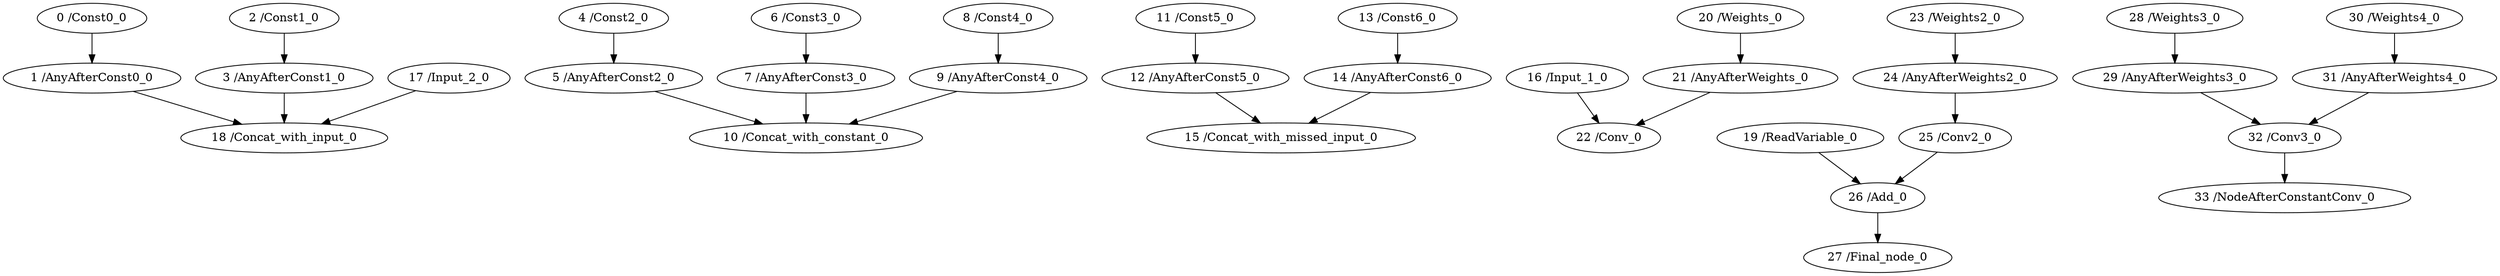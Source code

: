 strict digraph  {
"0 /Const0_0" [id=0, type=Const0];
"1 /AnyAfterConst0_0" [id=1, type=AnyAfterConst0];
"2 /Const1_0" [id=2, type=Const1];
"3 /AnyAfterConst1_0" [id=3, type=AnyAfterConst1];
"4 /Const2_0" [id=4, type=Const2];
"5 /AnyAfterConst2_0" [id=5, type=AnyAfterConst2];
"6 /Const3_0" [id=6, type=Const3];
"7 /AnyAfterConst3_0" [id=7, type=AnyAfterConst3];
"8 /Const4_0" [id=8, type=Const4];
"9 /AnyAfterConst4_0" [id=9, type=AnyAfterConst4];
"10 /Concat_with_constant_0" [id=10, type=Concat_with_constant];
"11 /Const5_0" [id=11, type=Const5];
"12 /AnyAfterConst5_0" [id=12, type=AnyAfterConst5];
"13 /Const6_0" [id=13, type=Const6];
"14 /AnyAfterConst6_0" [id=14, type=AnyAfterConst6];
"15 /Concat_with_missed_input_0" [id=15, type=Concat_with_missed_input];
"16 /Input_1_0" [id=16, type=Input_1];
"17 /Input_2_0" [id=17, type=Input_2];
"18 /Concat_with_input_0" [id=18, type=Concat_with_input];
"19 /ReadVariable_0" [id=19, type=ReadVariable];
"20 /Weights_0" [id=20, type=Weights];
"21 /AnyAfterWeights_0" [id=21, type=AnyAfterWeights];
"22 /Conv_0" [id=22, type=Conv];
"23 /Weights2_0" [id=23, type=Weights2];
"24 /AnyAfterWeights2_0" [id=24, type=AnyAfterWeights2];
"25 /Conv2_0" [id=25, type=Conv2];
"26 /Add_0" [id=26, type=Add];
"27 /Final_node_0" [id=27, type=Final_node];
"28 /Weights3_0" [id=28, type=Weights3];
"29 /AnyAfterWeights3_0" [id=29, type=AnyAfterWeights3];
"30 /Weights4_0" [id=30, type=Weights4];
"31 /AnyAfterWeights4_0" [id=31, type=AnyAfterWeights4];
"32 /Conv3_0" [id=32, type=Conv3];
"33 /NodeAfterConstantConv_0" [id=33, type=NodeAfterConstantConv];
"0 /Const0_0" -> "1 /AnyAfterConst0_0";
"1 /AnyAfterConst0_0" -> "18 /Concat_with_input_0";
"2 /Const1_0" -> "3 /AnyAfterConst1_0";
"3 /AnyAfterConst1_0" -> "18 /Concat_with_input_0";
"4 /Const2_0" -> "5 /AnyAfterConst2_0";
"5 /AnyAfterConst2_0" -> "10 /Concat_with_constant_0";
"6 /Const3_0" -> "7 /AnyAfterConst3_0";
"7 /AnyAfterConst3_0" -> "10 /Concat_with_constant_0";
"8 /Const4_0" -> "9 /AnyAfterConst4_0";
"9 /AnyAfterConst4_0" -> "10 /Concat_with_constant_0";
"11 /Const5_0" -> "12 /AnyAfterConst5_0";
"12 /AnyAfterConst5_0" -> "15 /Concat_with_missed_input_0";
"13 /Const6_0" -> "14 /AnyAfterConst6_0";
"14 /AnyAfterConst6_0" -> "15 /Concat_with_missed_input_0";
"16 /Input_1_0" -> "22 /Conv_0";
"17 /Input_2_0" -> "18 /Concat_with_input_0";
"19 /ReadVariable_0" -> "26 /Add_0";
"20 /Weights_0" -> "21 /AnyAfterWeights_0";
"21 /AnyAfterWeights_0" -> "22 /Conv_0";
"23 /Weights2_0" -> "24 /AnyAfterWeights2_0";
"24 /AnyAfterWeights2_0" -> "25 /Conv2_0";
"25 /Conv2_0" -> "26 /Add_0";
"26 /Add_0" -> "27 /Final_node_0";
"28 /Weights3_0" -> "29 /AnyAfterWeights3_0";
"29 /AnyAfterWeights3_0" -> "32 /Conv3_0";
"30 /Weights4_0" -> "31 /AnyAfterWeights4_0";
"31 /AnyAfterWeights4_0" -> "32 /Conv3_0";
"32 /Conv3_0" -> "33 /NodeAfterConstantConv_0";
}
